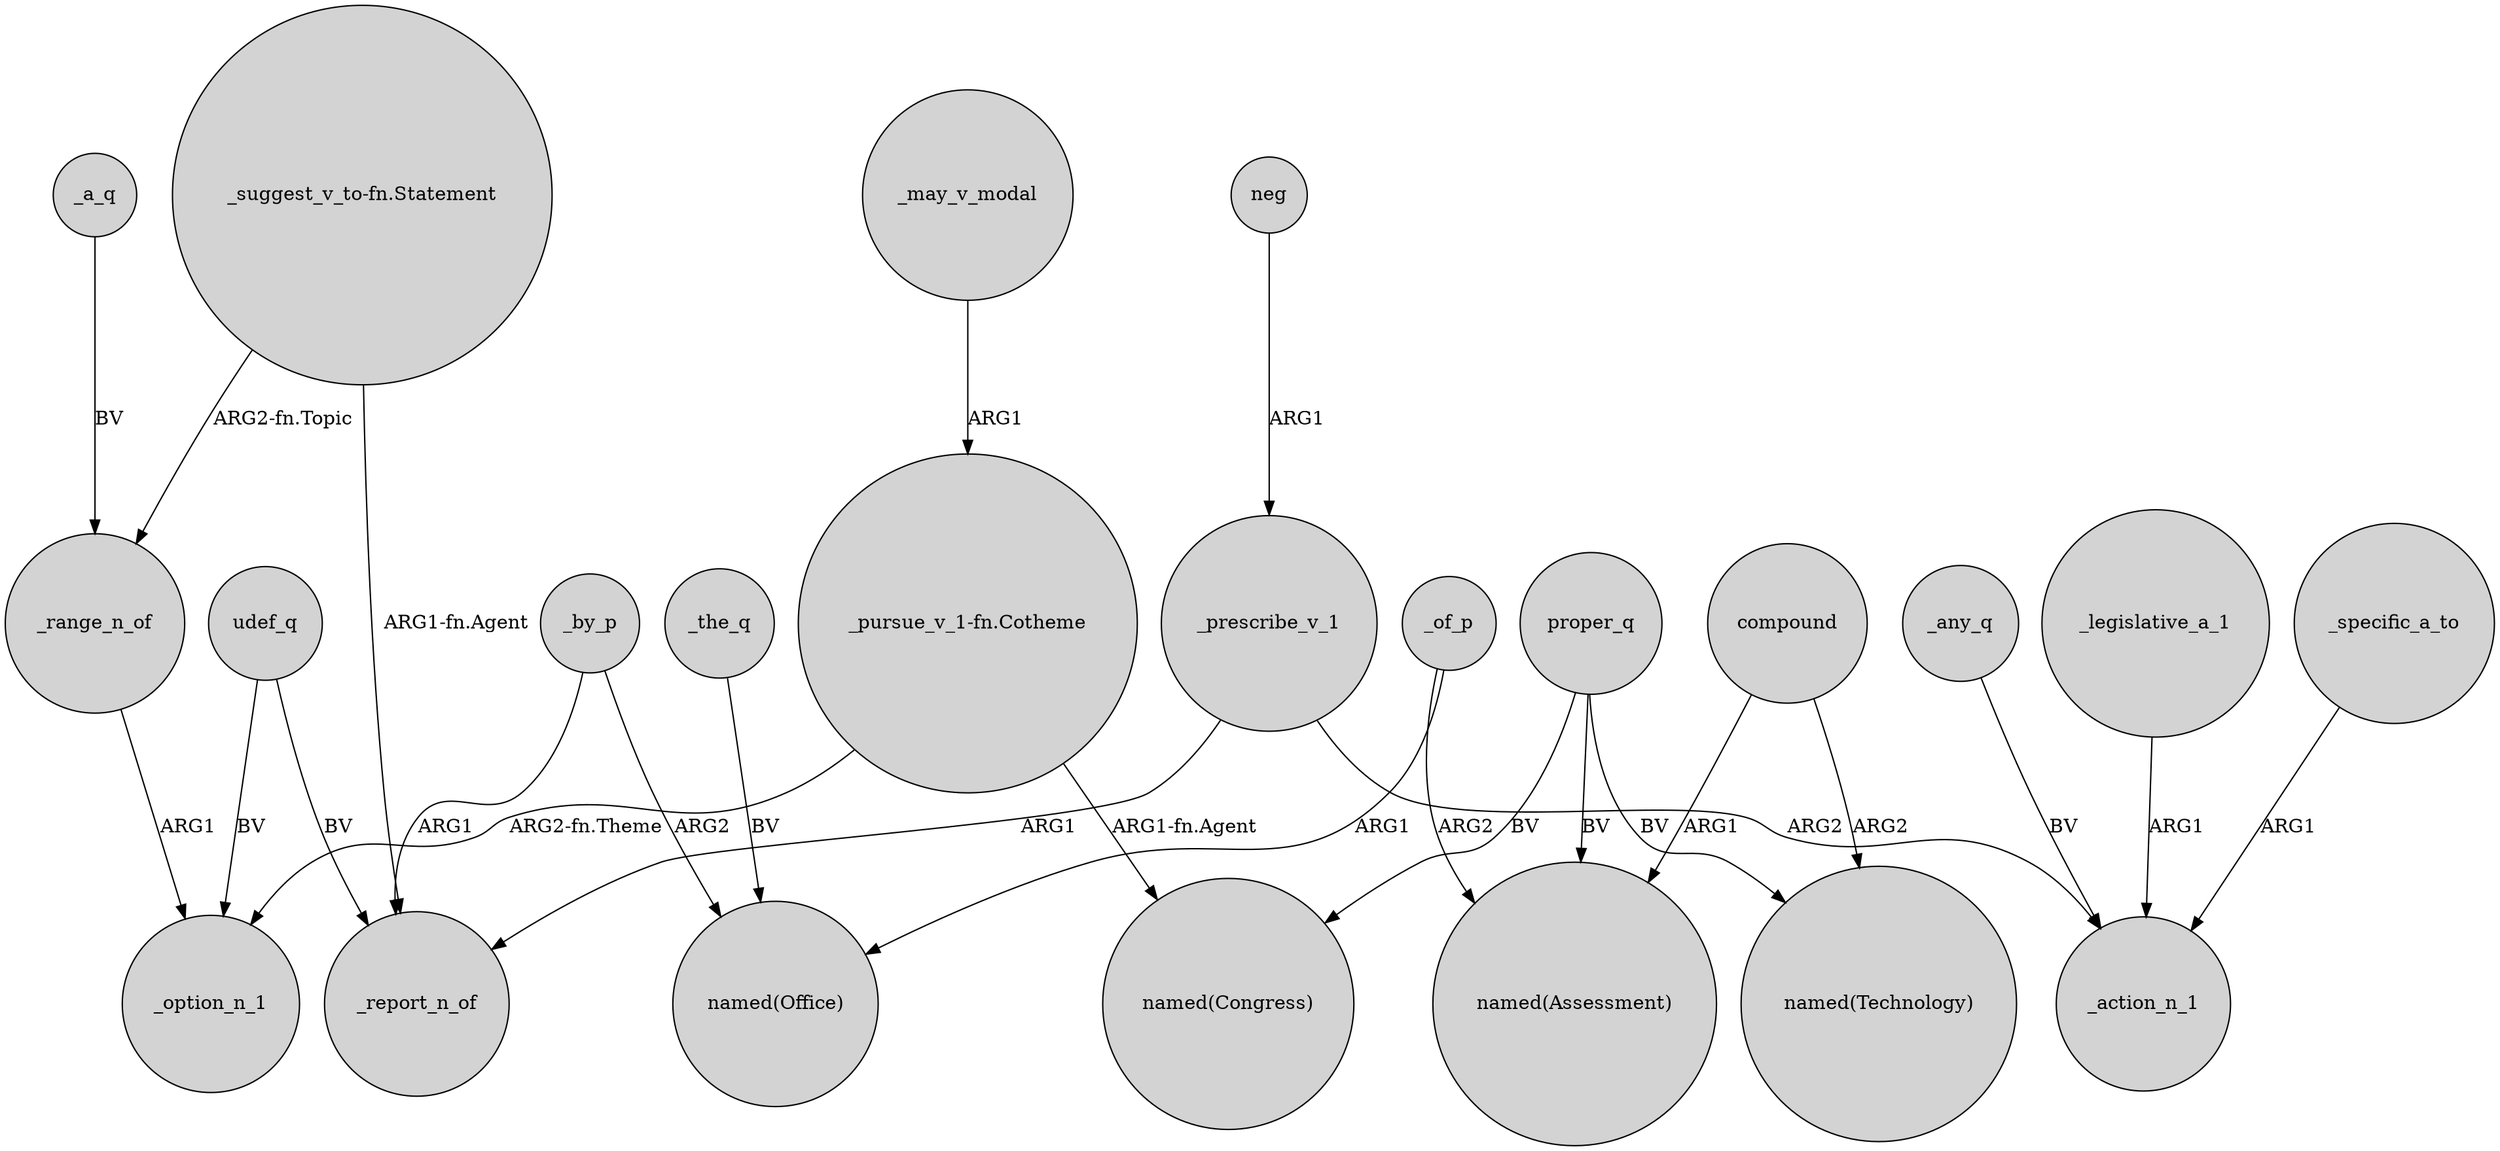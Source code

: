 digraph {
	node [shape=circle style=filled]
	"_pursue_v_1-fn.Cotheme" -> _option_n_1 [label="ARG2-fn.Theme"]
	compound -> "named(Assessment)" [label=ARG1]
	"_suggest_v_to-fn.Statement" -> _range_n_of [label="ARG2-fn.Topic"]
	udef_q -> _option_n_1 [label=BV]
	_by_p -> "named(Office)" [label=ARG2]
	udef_q -> _report_n_of [label=BV]
	_any_q -> _action_n_1 [label=BV]
	proper_q -> "named(Congress)" [label=BV]
	_the_q -> "named(Office)" [label=BV]
	_a_q -> _range_n_of [label=BV]
	_prescribe_v_1 -> _action_n_1 [label=ARG2]
	compound -> "named(Technology)" [label=ARG2]
	_may_v_modal -> "_pursue_v_1-fn.Cotheme" [label=ARG1]
	neg -> _prescribe_v_1 [label=ARG1]
	_range_n_of -> _option_n_1 [label=ARG1]
	_of_p -> "named(Assessment)" [label=ARG2]
	proper_q -> "named(Assessment)" [label=BV]
	_by_p -> _report_n_of [label=ARG1]
	_of_p -> "named(Office)" [label=ARG1]
	_prescribe_v_1 -> _report_n_of [label=ARG1]
	proper_q -> "named(Technology)" [label=BV]
	_legislative_a_1 -> _action_n_1 [label=ARG1]
	"_suggest_v_to-fn.Statement" -> _report_n_of [label="ARG1-fn.Agent"]
	"_pursue_v_1-fn.Cotheme" -> "named(Congress)" [label="ARG1-fn.Agent"]
	_specific_a_to -> _action_n_1 [label=ARG1]
}
